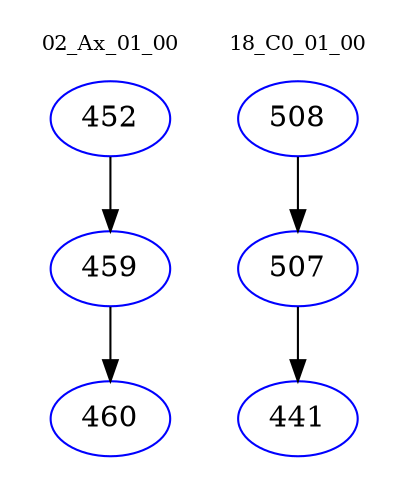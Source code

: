 digraph{
subgraph cluster_0 {
color = white
label = "02_Ax_01_00";
fontsize=10;
T0_452 [label="452", color="blue"]
T0_452 -> T0_459 [color="black"]
T0_459 [label="459", color="blue"]
T0_459 -> T0_460 [color="black"]
T0_460 [label="460", color="blue"]
}
subgraph cluster_1 {
color = white
label = "18_C0_01_00";
fontsize=10;
T1_508 [label="508", color="blue"]
T1_508 -> T1_507 [color="black"]
T1_507 [label="507", color="blue"]
T1_507 -> T1_441 [color="black"]
T1_441 [label="441", color="blue"]
}
}
